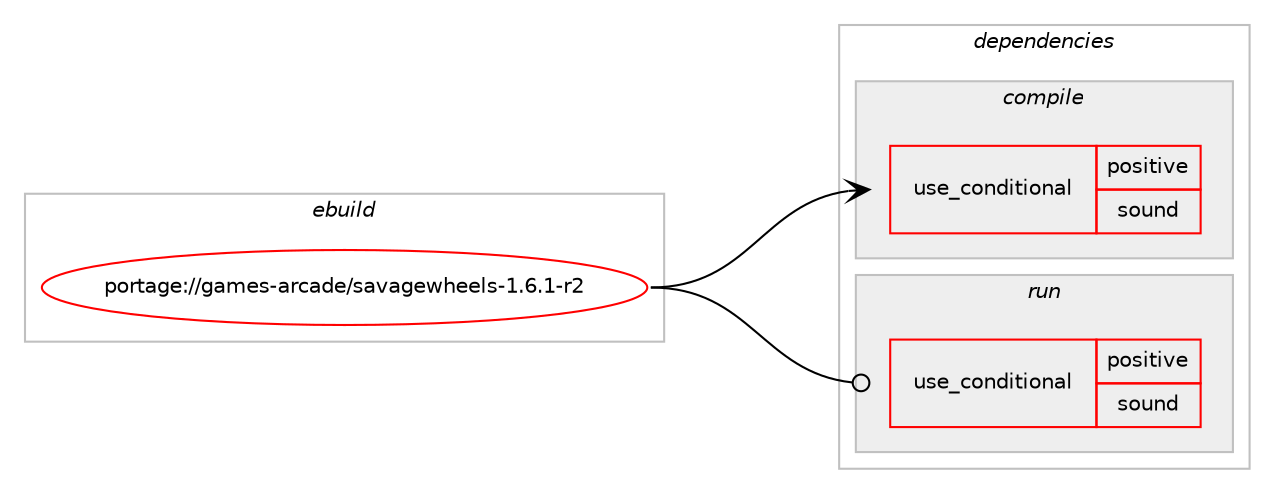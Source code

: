 digraph prolog {

# *************
# Graph options
# *************

newrank=true;
concentrate=true;
compound=true;
graph [rankdir=LR,fontname=Helvetica,fontsize=10,ranksep=1.5];#, ranksep=2.5, nodesep=0.2];
edge  [arrowhead=vee];
node  [fontname=Helvetica,fontsize=10];

# **********
# The ebuild
# **********

subgraph cluster_leftcol {
color=gray;
rank=same;
label=<<i>ebuild</i>>;
id [label="portage://games-arcade/savagewheels-1.6.1-r2", color=red, width=4, href="../games-arcade/savagewheels-1.6.1-r2.svg"];
}

# ****************
# The dependencies
# ****************

subgraph cluster_midcol {
color=gray;
label=<<i>dependencies</i>>;
subgraph cluster_compile {
fillcolor="#eeeeee";
style=filled;
label=<<i>compile</i>>;
subgraph cond61480 {
dependency114312 [label=<<TABLE BORDER="0" CELLBORDER="1" CELLSPACING="0" CELLPADDING="4"><TR><TD ROWSPAN="3" CELLPADDING="10">use_conditional</TD></TR><TR><TD>positive</TD></TR><TR><TD>sound</TD></TR></TABLE>>, shape=none, color=red];
# *** BEGIN UNKNOWN DEPENDENCY TYPE (TODO) ***
# dependency114312 -> package_dependency(portage://games-arcade/savagewheels-1.6.1-r2,install,no,media-libs,sdl-mixer,none,[,,],[],[use(enable(mod),none),use(enable(modplug),none)])
# *** END UNKNOWN DEPENDENCY TYPE (TODO) ***

}
id:e -> dependency114312:w [weight=20,style="solid",arrowhead="vee"];
# *** BEGIN UNKNOWN DEPENDENCY TYPE (TODO) ***
# id -> package_dependency(portage://games-arcade/savagewheels-1.6.1-r2,install,no,media-libs,libsdl,none,[,,],[],[use(enable(joystick),none)])
# *** END UNKNOWN DEPENDENCY TYPE (TODO) ***

}
subgraph cluster_compileandrun {
fillcolor="#eeeeee";
style=filled;
label=<<i>compile and run</i>>;
}
subgraph cluster_run {
fillcolor="#eeeeee";
style=filled;
label=<<i>run</i>>;
subgraph cond61481 {
dependency114313 [label=<<TABLE BORDER="0" CELLBORDER="1" CELLSPACING="0" CELLPADDING="4"><TR><TD ROWSPAN="3" CELLPADDING="10">use_conditional</TD></TR><TR><TD>positive</TD></TR><TR><TD>sound</TD></TR></TABLE>>, shape=none, color=red];
# *** BEGIN UNKNOWN DEPENDENCY TYPE (TODO) ***
# dependency114313 -> package_dependency(portage://games-arcade/savagewheels-1.6.1-r2,run,no,media-libs,sdl-mixer,none,[,,],[],[use(enable(mod),none),use(enable(modplug),none)])
# *** END UNKNOWN DEPENDENCY TYPE (TODO) ***

}
id:e -> dependency114313:w [weight=20,style="solid",arrowhead="odot"];
# *** BEGIN UNKNOWN DEPENDENCY TYPE (TODO) ***
# id -> package_dependency(portage://games-arcade/savagewheels-1.6.1-r2,run,no,media-libs,libsdl,none,[,,],[],[use(enable(joystick),none)])
# *** END UNKNOWN DEPENDENCY TYPE (TODO) ***

}
}

# **************
# The candidates
# **************

subgraph cluster_choices {
rank=same;
color=gray;
label=<<i>candidates</i>>;

}

}
